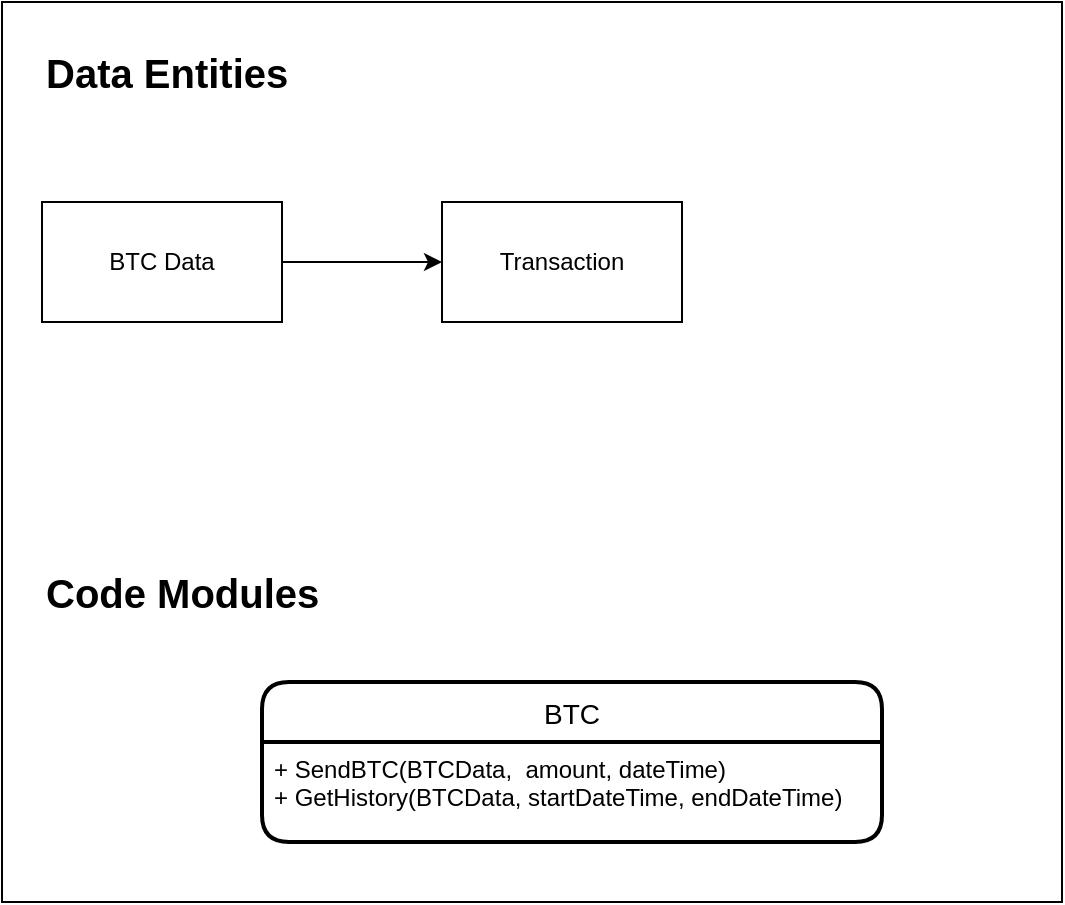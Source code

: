 <mxfile version="19.0.3" type="device" pages="3"><diagram id="LUyptFhIFov4IC_yGaYr" name="Data Entities"><mxGraphModel dx="850" dy="550" grid="1" gridSize="10" guides="1" tooltips="1" connect="1" arrows="1" fold="1" page="1" pageScale="1" pageWidth="850" pageHeight="1100" math="0" shadow="0"><root><mxCell id="0"/><mxCell id="1" parent="0"/><mxCell id="wHRylQQPtBpuOk0uOhdR-6" value="" style="rounded=0;whiteSpace=wrap;html=1;fontSize=20;" vertex="1" parent="1"><mxGeometry x="20" y="30" width="530" height="450" as="geometry"/></mxCell><mxCell id="XvRXmU8cdKWggtUDKsHW-3" value="" style="edgeStyle=orthogonalEdgeStyle;rounded=0;orthogonalLoop=1;jettySize=auto;html=1;" parent="1" source="XvRXmU8cdKWggtUDKsHW-1" target="XvRXmU8cdKWggtUDKsHW-2" edge="1"><mxGeometry relative="1" as="geometry"/></mxCell><mxCell id="XvRXmU8cdKWggtUDKsHW-1" value="BTC Data" style="rounded=0;whiteSpace=wrap;html=1;" parent="1" vertex="1"><mxGeometry x="40" y="130" width="120" height="60" as="geometry"/></mxCell><mxCell id="XvRXmU8cdKWggtUDKsHW-2" value="Transaction" style="whiteSpace=wrap;html=1;rounded=0;" parent="1" vertex="1"><mxGeometry x="240" y="130" width="120" height="60" as="geometry"/></mxCell><mxCell id="wHRylQQPtBpuOk0uOhdR-1" value="&lt;font style=&quot;font-size: 20px;&quot;&gt;Data Entities&lt;/font&gt;" style="text;html=1;strokeColor=none;fillColor=none;align=left;verticalAlign=middle;whiteSpace=wrap;rounded=0;fontSize=13;fontStyle=1" vertex="1" parent="1"><mxGeometry x="40" y="50" width="130" height="30" as="geometry"/></mxCell><mxCell id="wHRylQQPtBpuOk0uOhdR-3" value="&lt;font style=&quot;font-size: 20px;&quot;&gt;Code Modules&lt;/font&gt;" style="text;html=1;strokeColor=none;fillColor=none;align=left;verticalAlign=middle;whiteSpace=wrap;rounded=0;fontSize=13;fontStyle=1" vertex="1" parent="1"><mxGeometry x="40" y="310" width="170" height="30" as="geometry"/></mxCell><mxCell id="wHRylQQPtBpuOk0uOhdR-4" value="BTC" style="swimlane;childLayout=stackLayout;horizontal=1;startSize=30;horizontalStack=0;rounded=1;fontSize=14;fontStyle=0;strokeWidth=2;resizeParent=0;resizeLast=1;shadow=0;dashed=0;align=center;" vertex="1" parent="1"><mxGeometry x="150" y="370" width="310" height="80" as="geometry"/></mxCell><mxCell id="wHRylQQPtBpuOk0uOhdR-5" value="+ SendBTC(BTCData,  amount, dateTime)&#10;+ GetHistory(BTCData, startDateTime, endDateTime)" style="align=left;strokeColor=none;fillColor=none;spacingLeft=4;fontSize=12;verticalAlign=top;resizable=0;rotatable=0;part=1;" vertex="1" parent="wHRylQQPtBpuOk0uOhdR-4"><mxGeometry y="30" width="310" height="50" as="geometry"/></mxCell></root></mxGraphModel></diagram><diagram id="lZ71RrKmeDeTEoscxGvH" name="Architecture"><mxGraphModel dx="850" dy="550" grid="1" gridSize="10" guides="1" tooltips="1" connect="1" arrows="1" fold="1" page="1" pageScale="1" pageWidth="850" pageHeight="1100" math="0" shadow="0"><root><mxCell id="0"/><mxCell id="1" parent="0"/><mxCell id="DtG03M0n2X18IanItpfE-17" value="" style="edgeStyle=orthogonalEdgeStyle;rounded=0;orthogonalLoop=1;jettySize=auto;html=1;" parent="1" source="DtG03M0n2X18IanItpfE-9" target="DtG03M0n2X18IanItpfE-16" edge="1"><mxGeometry relative="1" as="geometry"/></mxCell><mxCell id="DtG03M0n2X18IanItpfE-9" value="Cloud Provider" style="ellipse;shape=cloud;whiteSpace=wrap;html=1;" parent="1" vertex="1"><mxGeometry x="132" y="450" width="120" height="80" as="geometry"/></mxCell><mxCell id="DtG03M0n2X18IanItpfE-23" value="" style="edgeStyle=orthogonalEdgeStyle;rounded=0;orthogonalLoop=1;jettySize=auto;html=1;" parent="1" source="DtG03M0n2X18IanItpfE-16" target="DtG03M0n2X18IanItpfE-22" edge="1"><mxGeometry relative="1" as="geometry"/></mxCell><mxCell id="DtG03M0n2X18IanItpfE-16" value="Load Balancer" style="ellipse;whiteSpace=wrap;html=1;" parent="1" vertex="1"><mxGeometry x="132" y="592" width="120" height="60" as="geometry"/></mxCell><mxCell id="DtG03M0n2X18IanItpfE-20" style="edgeStyle=orthogonalEdgeStyle;rounded=0;orthogonalLoop=1;jettySize=auto;html=1;entryX=0.5;entryY=0.106;entryDx=0;entryDy=0;entryPerimeter=0;" parent="1" source="DtG03M0n2X18IanItpfE-18" target="DtG03M0n2X18IanItpfE-9" edge="1"><mxGeometry relative="1" as="geometry"><mxPoint x="197.976" y="449.996" as="targetPoint"/></mxGeometry></mxCell><mxCell id="DtG03M0n2X18IanItpfE-18" value="" style="shape=umlActor;verticalLabelPosition=bottom;verticalAlign=top;html=1;outlineConnect=0;" parent="1" vertex="1"><mxGeometry x="177" y="275.98" width="30" height="60" as="geometry"/></mxCell><mxCell id="DtG03M0n2X18IanItpfE-33" style="edgeStyle=orthogonalEdgeStyle;rounded=0;orthogonalLoop=1;jettySize=auto;html=1;entryX=0.5;entryY=0;entryDx=0;entryDy=0;entryPerimeter=0;" parent="1" source="DtG03M0n2X18IanItpfE-22" target="DtG03M0n2X18IanItpfE-31" edge="1"><mxGeometry relative="1" as="geometry"/></mxCell><mxCell id="DtG03M0n2X18IanItpfE-22" value="BTC API" style="whiteSpace=wrap;html=1;" parent="1" vertex="1"><mxGeometry x="132" y="707" width="120" height="60" as="geometry"/></mxCell><mxCell id="DtG03M0n2X18IanItpfE-28" value="Client" style="text;html=1;strokeColor=none;fillColor=none;align=center;verticalAlign=middle;whiteSpace=wrap;rounded=0;" parent="1" vertex="1"><mxGeometry x="150" y="231.98" width="60" height="30" as="geometry"/></mxCell><mxCell id="DtG03M0n2X18IanItpfE-29" value="HTTP Request - POST - /sendBTC" style="text;html=1;strokeColor=none;fillColor=none;align=left;verticalAlign=middle;whiteSpace=wrap;rounded=0;" parent="1" vertex="1"><mxGeometry x="200" y="360" width="218" height="30" as="geometry"/></mxCell><mxCell id="DtG03M0n2X18IanItpfE-30" value="HTTP Request - POST - /getHistory" style="text;html=1;strokeColor=none;fillColor=none;align=left;verticalAlign=middle;whiteSpace=wrap;rounded=0;" parent="1" vertex="1"><mxGeometry x="200" y="400" width="218" height="30" as="geometry"/></mxCell><mxCell id="DtG03M0n2X18IanItpfE-31" value="NoSQL" style="strokeWidth=2;html=1;shape=mxgraph.flowchart.database;whiteSpace=wrap;" parent="1" vertex="1"><mxGeometry x="162" y="837" width="60" height="60" as="geometry"/></mxCell><mxCell id="DtG03M0n2X18IanItpfE-35" value="Insert new data" style="text;html=1;strokeColor=none;fillColor=none;align=left;verticalAlign=middle;whiteSpace=wrap;rounded=0;" parent="1" vertex="1"><mxGeometry x="210" y="780" width="90" height="30" as="geometry"/></mxCell><mxCell id="DtG03M0n2X18IanItpfE-36" value="Catch data" style="text;html=1;strokeColor=none;fillColor=none;align=left;verticalAlign=middle;whiteSpace=wrap;rounded=0;" parent="1" vertex="1"><mxGeometry x="210" y="800" width="90" height="30" as="geometry"/></mxCell></root></mxGraphModel></diagram><diagram id="ddJBd0-bvrU-HjPRkf4g" name="Page-3"><mxGraphModel dx="850" dy="550" grid="1" gridSize="10" guides="1" tooltips="1" connect="1" arrows="1" fold="1" page="1" pageScale="1" pageWidth="850" pageHeight="1100" math="0" shadow="0"><root><mxCell id="0"/><mxCell id="1" parent="0"/><mxCell id="UWX5J8of8WjayopvROqE-1" value="BTP" style="swimlane;childLayout=stackLayout;horizontal=1;startSize=30;horizontalStack=0;rounded=1;fontSize=14;fontStyle=0;strokeWidth=2;resizeParent=0;resizeLast=1;shadow=0;dashed=0;align=center;" vertex="1" parent="1"><mxGeometry x="180" y="130" width="160" height="80" as="geometry"/></mxCell><mxCell id="UWX5J8of8WjayopvROqE-2" value="+SendBTP&#10;+GetHistory" style="align=left;strokeColor=none;fillColor=none;spacingLeft=4;fontSize=12;verticalAlign=top;resizable=0;rotatable=0;part=1;" vertex="1" parent="UWX5J8of8WjayopvROqE-1"><mxGeometry y="30" width="160" height="50" as="geometry"/></mxCell></root></mxGraphModel></diagram></mxfile>
